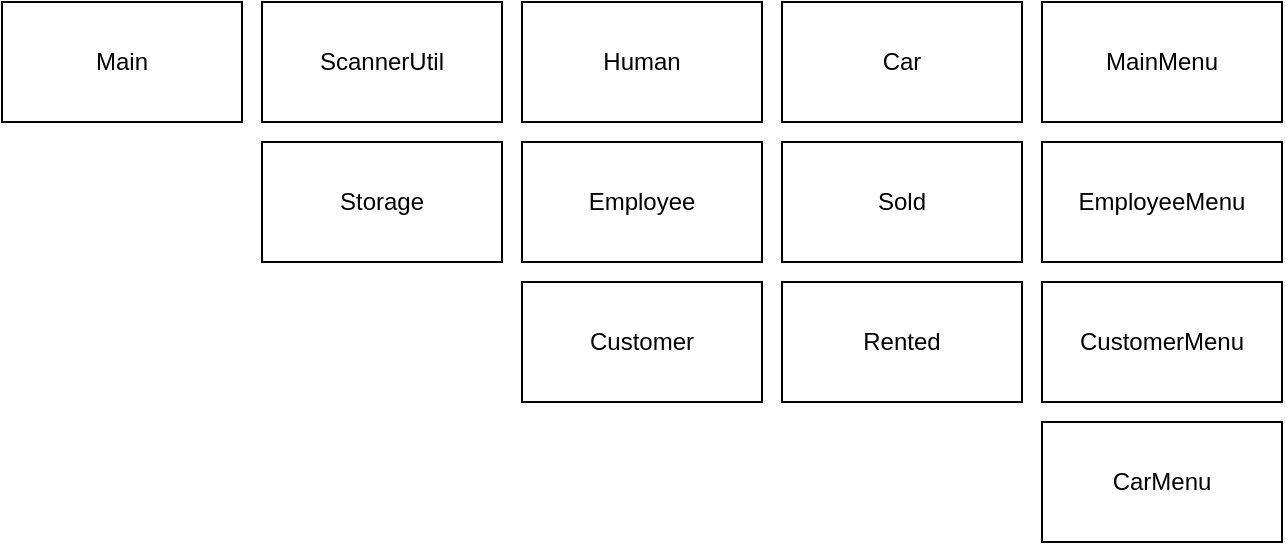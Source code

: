 <mxfile>
    <diagram id="PjGGwdfSrUmdvmiHr2JH" name="Page-1">
        <mxGraphModel dx="1141" dy="836" grid="1" gridSize="10" guides="1" tooltips="1" connect="1" arrows="1" fold="1" page="1" pageScale="1" pageWidth="850" pageHeight="1100" math="0" shadow="0">
            <root>
                <mxCell id="0"/>
                <mxCell id="1" parent="0"/>
                <mxCell id="2" value="Main" style="rounded=0;whiteSpace=wrap;html=1;" parent="1" vertex="1">
                    <mxGeometry x="180" y="20" width="120" height="60" as="geometry"/>
                </mxCell>
                <mxCell id="3" value="MainMenu" style="rounded=0;whiteSpace=wrap;html=1;" parent="1" vertex="1">
                    <mxGeometry x="700" y="20" width="120" height="60" as="geometry"/>
                </mxCell>
                <mxCell id="8" value="EmployeeMenu" style="rounded=0;whiteSpace=wrap;html=1;" vertex="1" parent="1">
                    <mxGeometry x="700" y="90" width="120" height="60" as="geometry"/>
                </mxCell>
                <mxCell id="9" value="CustomerMenu" style="rounded=0;whiteSpace=wrap;html=1;" vertex="1" parent="1">
                    <mxGeometry x="700" y="160" width="120" height="60" as="geometry"/>
                </mxCell>
                <mxCell id="10" value="CarMenu" style="rounded=0;whiteSpace=wrap;html=1;" vertex="1" parent="1">
                    <mxGeometry x="700" y="230" width="120" height="60" as="geometry"/>
                </mxCell>
                <mxCell id="11" value="ScannerUtil" style="rounded=0;whiteSpace=wrap;html=1;" vertex="1" parent="1">
                    <mxGeometry x="310" y="20" width="120" height="60" as="geometry"/>
                </mxCell>
                <mxCell id="12" value="Storage" style="rounded=0;whiteSpace=wrap;html=1;" vertex="1" parent="1">
                    <mxGeometry x="310" y="90" width="120" height="60" as="geometry"/>
                </mxCell>
                <mxCell id="13" value="Human" style="rounded=0;whiteSpace=wrap;html=1;" vertex="1" parent="1">
                    <mxGeometry x="440" y="20" width="120" height="60" as="geometry"/>
                </mxCell>
                <mxCell id="14" value="Employee" style="rounded=0;whiteSpace=wrap;html=1;" vertex="1" parent="1">
                    <mxGeometry x="440" y="90" width="120" height="60" as="geometry"/>
                </mxCell>
                <mxCell id="15" value="Customer" style="rounded=0;whiteSpace=wrap;html=1;" vertex="1" parent="1">
                    <mxGeometry x="440" y="160" width="120" height="60" as="geometry"/>
                </mxCell>
                <mxCell id="16" value="Car" style="rounded=0;whiteSpace=wrap;html=1;" vertex="1" parent="1">
                    <mxGeometry x="570" y="20" width="120" height="60" as="geometry"/>
                </mxCell>
                <mxCell id="17" value="Sold" style="rounded=0;whiteSpace=wrap;html=1;" vertex="1" parent="1">
                    <mxGeometry x="570" y="90" width="120" height="60" as="geometry"/>
                </mxCell>
                <mxCell id="18" value="Rented" style="rounded=0;whiteSpace=wrap;html=1;" vertex="1" parent="1">
                    <mxGeometry x="570" y="160" width="120" height="60" as="geometry"/>
                </mxCell>
            </root>
        </mxGraphModel>
    </diagram>
</mxfile>